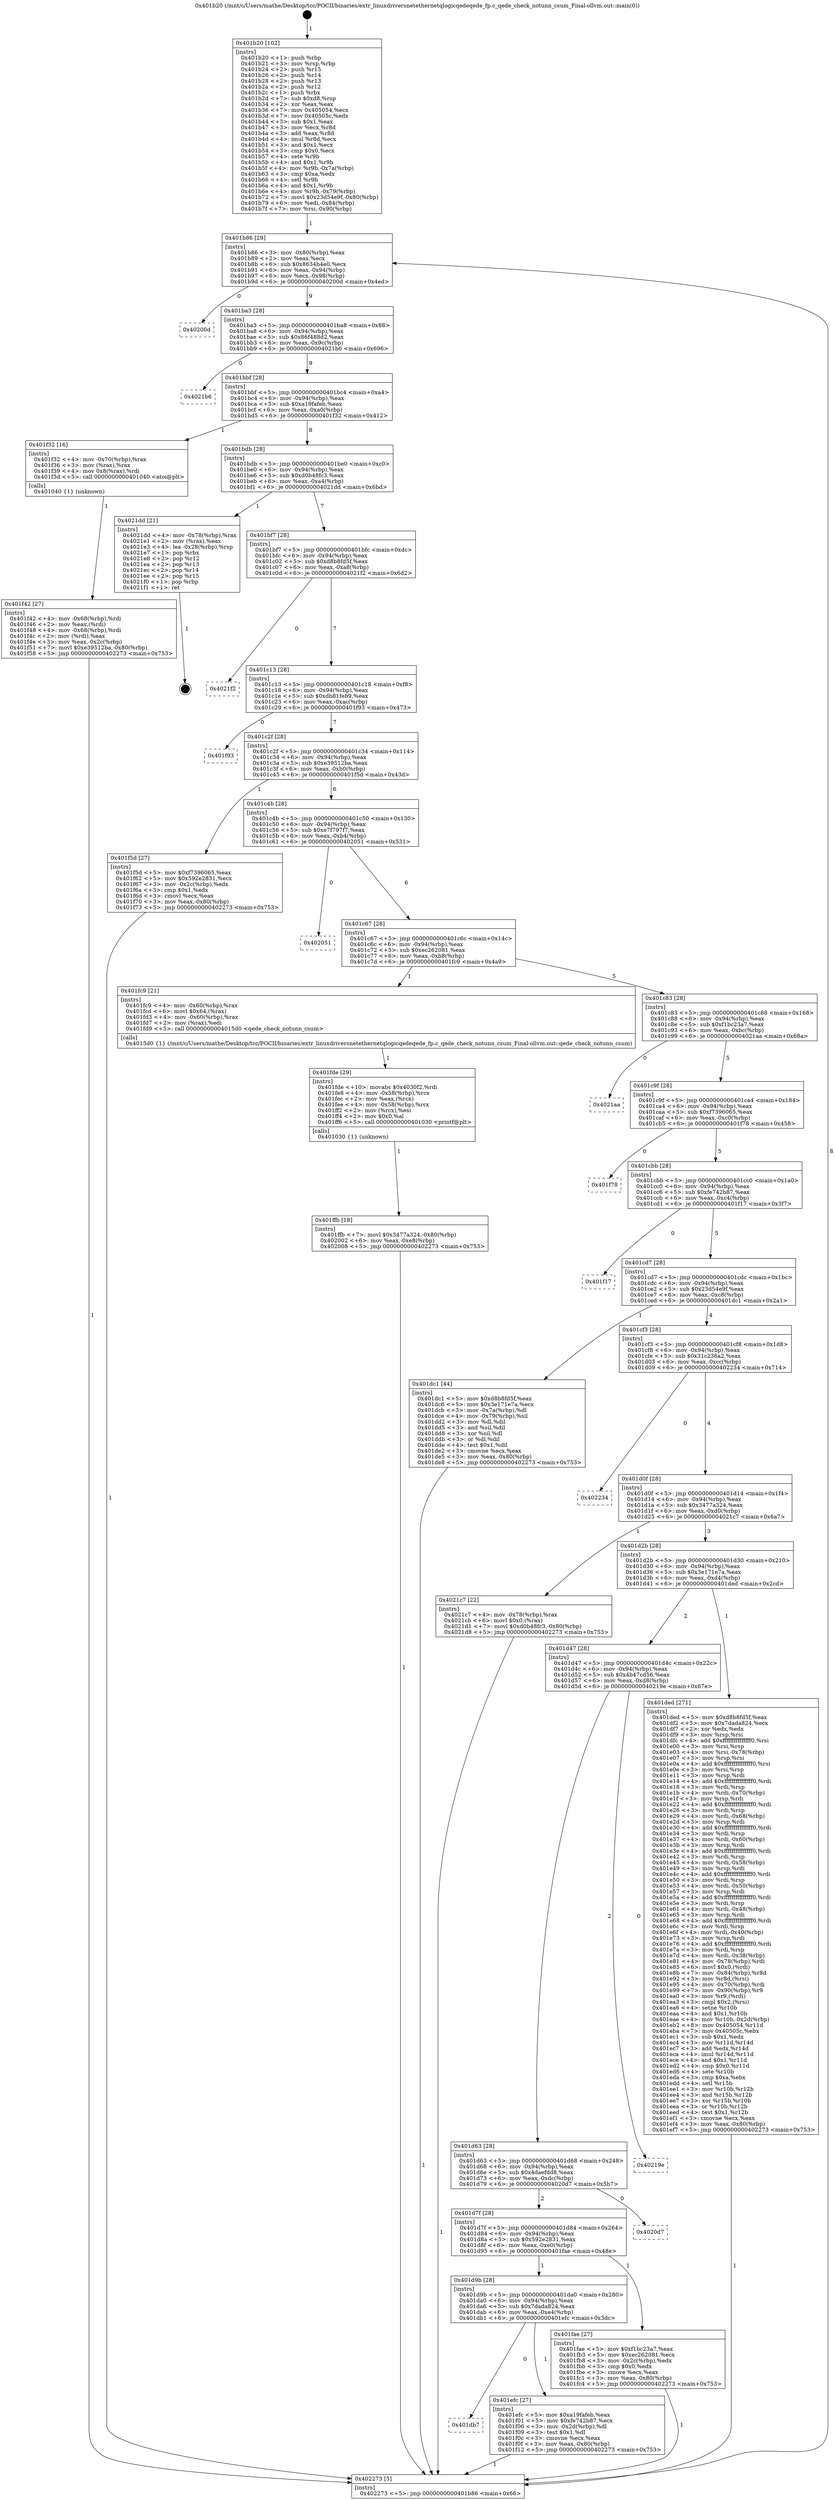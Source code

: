 digraph "0x401b20" {
  label = "0x401b20 (/mnt/c/Users/mathe/Desktop/tcc/POCII/binaries/extr_linuxdriversnetethernetqlogicqedeqede_fp.c_qede_check_notunn_csum_Final-ollvm.out::main(0))"
  labelloc = "t"
  node[shape=record]

  Entry [label="",width=0.3,height=0.3,shape=circle,fillcolor=black,style=filled]
  "0x401b86" [label="{
     0x401b86 [29]\l
     | [instrs]\l
     &nbsp;&nbsp;0x401b86 \<+3\>: mov -0x80(%rbp),%eax\l
     &nbsp;&nbsp;0x401b89 \<+2\>: mov %eax,%ecx\l
     &nbsp;&nbsp;0x401b8b \<+6\>: sub $0x8634b4e0,%ecx\l
     &nbsp;&nbsp;0x401b91 \<+6\>: mov %eax,-0x94(%rbp)\l
     &nbsp;&nbsp;0x401b97 \<+6\>: mov %ecx,-0x98(%rbp)\l
     &nbsp;&nbsp;0x401b9d \<+6\>: je 000000000040200d \<main+0x4ed\>\l
  }"]
  "0x40200d" [label="{
     0x40200d\l
  }", style=dashed]
  "0x401ba3" [label="{
     0x401ba3 [28]\l
     | [instrs]\l
     &nbsp;&nbsp;0x401ba3 \<+5\>: jmp 0000000000401ba8 \<main+0x88\>\l
     &nbsp;&nbsp;0x401ba8 \<+6\>: mov -0x94(%rbp),%eax\l
     &nbsp;&nbsp;0x401bae \<+5\>: sub $0x86f488d2,%eax\l
     &nbsp;&nbsp;0x401bb3 \<+6\>: mov %eax,-0x9c(%rbp)\l
     &nbsp;&nbsp;0x401bb9 \<+6\>: je 00000000004021b6 \<main+0x696\>\l
  }"]
  Exit [label="",width=0.3,height=0.3,shape=circle,fillcolor=black,style=filled,peripheries=2]
  "0x4021b6" [label="{
     0x4021b6\l
  }", style=dashed]
  "0x401bbf" [label="{
     0x401bbf [28]\l
     | [instrs]\l
     &nbsp;&nbsp;0x401bbf \<+5\>: jmp 0000000000401bc4 \<main+0xa4\>\l
     &nbsp;&nbsp;0x401bc4 \<+6\>: mov -0x94(%rbp),%eax\l
     &nbsp;&nbsp;0x401bca \<+5\>: sub $0xa19fafeb,%eax\l
     &nbsp;&nbsp;0x401bcf \<+6\>: mov %eax,-0xa0(%rbp)\l
     &nbsp;&nbsp;0x401bd5 \<+6\>: je 0000000000401f32 \<main+0x412\>\l
  }"]
  "0x401ffb" [label="{
     0x401ffb [18]\l
     | [instrs]\l
     &nbsp;&nbsp;0x401ffb \<+7\>: movl $0x3477a324,-0x80(%rbp)\l
     &nbsp;&nbsp;0x402002 \<+6\>: mov %eax,-0xe8(%rbp)\l
     &nbsp;&nbsp;0x402008 \<+5\>: jmp 0000000000402273 \<main+0x753\>\l
  }"]
  "0x401f32" [label="{
     0x401f32 [16]\l
     | [instrs]\l
     &nbsp;&nbsp;0x401f32 \<+4\>: mov -0x70(%rbp),%rax\l
     &nbsp;&nbsp;0x401f36 \<+3\>: mov (%rax),%rax\l
     &nbsp;&nbsp;0x401f39 \<+4\>: mov 0x8(%rax),%rdi\l
     &nbsp;&nbsp;0x401f3d \<+5\>: call 0000000000401040 \<atoi@plt\>\l
     | [calls]\l
     &nbsp;&nbsp;0x401040 \{1\} (unknown)\l
  }"]
  "0x401bdb" [label="{
     0x401bdb [28]\l
     | [instrs]\l
     &nbsp;&nbsp;0x401bdb \<+5\>: jmp 0000000000401be0 \<main+0xc0\>\l
     &nbsp;&nbsp;0x401be0 \<+6\>: mov -0x94(%rbp),%eax\l
     &nbsp;&nbsp;0x401be6 \<+5\>: sub $0xd0b48fc3,%eax\l
     &nbsp;&nbsp;0x401beb \<+6\>: mov %eax,-0xa4(%rbp)\l
     &nbsp;&nbsp;0x401bf1 \<+6\>: je 00000000004021dd \<main+0x6bd\>\l
  }"]
  "0x401fde" [label="{
     0x401fde [29]\l
     | [instrs]\l
     &nbsp;&nbsp;0x401fde \<+10\>: movabs $0x4030f2,%rdi\l
     &nbsp;&nbsp;0x401fe8 \<+4\>: mov -0x58(%rbp),%rcx\l
     &nbsp;&nbsp;0x401fec \<+2\>: mov %eax,(%rcx)\l
     &nbsp;&nbsp;0x401fee \<+4\>: mov -0x58(%rbp),%rcx\l
     &nbsp;&nbsp;0x401ff2 \<+2\>: mov (%rcx),%esi\l
     &nbsp;&nbsp;0x401ff4 \<+2\>: mov $0x0,%al\l
     &nbsp;&nbsp;0x401ff6 \<+5\>: call 0000000000401030 \<printf@plt\>\l
     | [calls]\l
     &nbsp;&nbsp;0x401030 \{1\} (unknown)\l
  }"]
  "0x4021dd" [label="{
     0x4021dd [21]\l
     | [instrs]\l
     &nbsp;&nbsp;0x4021dd \<+4\>: mov -0x78(%rbp),%rax\l
     &nbsp;&nbsp;0x4021e1 \<+2\>: mov (%rax),%eax\l
     &nbsp;&nbsp;0x4021e3 \<+4\>: lea -0x28(%rbp),%rsp\l
     &nbsp;&nbsp;0x4021e7 \<+1\>: pop %rbx\l
     &nbsp;&nbsp;0x4021e8 \<+2\>: pop %r12\l
     &nbsp;&nbsp;0x4021ea \<+2\>: pop %r13\l
     &nbsp;&nbsp;0x4021ec \<+2\>: pop %r14\l
     &nbsp;&nbsp;0x4021ee \<+2\>: pop %r15\l
     &nbsp;&nbsp;0x4021f0 \<+1\>: pop %rbp\l
     &nbsp;&nbsp;0x4021f1 \<+1\>: ret\l
  }"]
  "0x401bf7" [label="{
     0x401bf7 [28]\l
     | [instrs]\l
     &nbsp;&nbsp;0x401bf7 \<+5\>: jmp 0000000000401bfc \<main+0xdc\>\l
     &nbsp;&nbsp;0x401bfc \<+6\>: mov -0x94(%rbp),%eax\l
     &nbsp;&nbsp;0x401c02 \<+5\>: sub $0xd8b8fd5f,%eax\l
     &nbsp;&nbsp;0x401c07 \<+6\>: mov %eax,-0xa8(%rbp)\l
     &nbsp;&nbsp;0x401c0d \<+6\>: je 00000000004021f2 \<main+0x6d2\>\l
  }"]
  "0x401f42" [label="{
     0x401f42 [27]\l
     | [instrs]\l
     &nbsp;&nbsp;0x401f42 \<+4\>: mov -0x68(%rbp),%rdi\l
     &nbsp;&nbsp;0x401f46 \<+2\>: mov %eax,(%rdi)\l
     &nbsp;&nbsp;0x401f48 \<+4\>: mov -0x68(%rbp),%rdi\l
     &nbsp;&nbsp;0x401f4c \<+2\>: mov (%rdi),%eax\l
     &nbsp;&nbsp;0x401f4e \<+3\>: mov %eax,-0x2c(%rbp)\l
     &nbsp;&nbsp;0x401f51 \<+7\>: movl $0xe39512ba,-0x80(%rbp)\l
     &nbsp;&nbsp;0x401f58 \<+5\>: jmp 0000000000402273 \<main+0x753\>\l
  }"]
  "0x4021f2" [label="{
     0x4021f2\l
  }", style=dashed]
  "0x401c13" [label="{
     0x401c13 [28]\l
     | [instrs]\l
     &nbsp;&nbsp;0x401c13 \<+5\>: jmp 0000000000401c18 \<main+0xf8\>\l
     &nbsp;&nbsp;0x401c18 \<+6\>: mov -0x94(%rbp),%eax\l
     &nbsp;&nbsp;0x401c1e \<+5\>: sub $0xdb81feb9,%eax\l
     &nbsp;&nbsp;0x401c23 \<+6\>: mov %eax,-0xac(%rbp)\l
     &nbsp;&nbsp;0x401c29 \<+6\>: je 0000000000401f93 \<main+0x473\>\l
  }"]
  "0x401db7" [label="{
     0x401db7\l
  }", style=dashed]
  "0x401f93" [label="{
     0x401f93\l
  }", style=dashed]
  "0x401c2f" [label="{
     0x401c2f [28]\l
     | [instrs]\l
     &nbsp;&nbsp;0x401c2f \<+5\>: jmp 0000000000401c34 \<main+0x114\>\l
     &nbsp;&nbsp;0x401c34 \<+6\>: mov -0x94(%rbp),%eax\l
     &nbsp;&nbsp;0x401c3a \<+5\>: sub $0xe39512ba,%eax\l
     &nbsp;&nbsp;0x401c3f \<+6\>: mov %eax,-0xb0(%rbp)\l
     &nbsp;&nbsp;0x401c45 \<+6\>: je 0000000000401f5d \<main+0x43d\>\l
  }"]
  "0x401efc" [label="{
     0x401efc [27]\l
     | [instrs]\l
     &nbsp;&nbsp;0x401efc \<+5\>: mov $0xa19fafeb,%eax\l
     &nbsp;&nbsp;0x401f01 \<+5\>: mov $0xfe742b87,%ecx\l
     &nbsp;&nbsp;0x401f06 \<+3\>: mov -0x2d(%rbp),%dl\l
     &nbsp;&nbsp;0x401f09 \<+3\>: test $0x1,%dl\l
     &nbsp;&nbsp;0x401f0c \<+3\>: cmovne %ecx,%eax\l
     &nbsp;&nbsp;0x401f0f \<+3\>: mov %eax,-0x80(%rbp)\l
     &nbsp;&nbsp;0x401f12 \<+5\>: jmp 0000000000402273 \<main+0x753\>\l
  }"]
  "0x401f5d" [label="{
     0x401f5d [27]\l
     | [instrs]\l
     &nbsp;&nbsp;0x401f5d \<+5\>: mov $0xf7396065,%eax\l
     &nbsp;&nbsp;0x401f62 \<+5\>: mov $0x592e2831,%ecx\l
     &nbsp;&nbsp;0x401f67 \<+3\>: mov -0x2c(%rbp),%edx\l
     &nbsp;&nbsp;0x401f6a \<+3\>: cmp $0x1,%edx\l
     &nbsp;&nbsp;0x401f6d \<+3\>: cmovl %ecx,%eax\l
     &nbsp;&nbsp;0x401f70 \<+3\>: mov %eax,-0x80(%rbp)\l
     &nbsp;&nbsp;0x401f73 \<+5\>: jmp 0000000000402273 \<main+0x753\>\l
  }"]
  "0x401c4b" [label="{
     0x401c4b [28]\l
     | [instrs]\l
     &nbsp;&nbsp;0x401c4b \<+5\>: jmp 0000000000401c50 \<main+0x130\>\l
     &nbsp;&nbsp;0x401c50 \<+6\>: mov -0x94(%rbp),%eax\l
     &nbsp;&nbsp;0x401c56 \<+5\>: sub $0xe7f797f7,%eax\l
     &nbsp;&nbsp;0x401c5b \<+6\>: mov %eax,-0xb4(%rbp)\l
     &nbsp;&nbsp;0x401c61 \<+6\>: je 0000000000402051 \<main+0x531\>\l
  }"]
  "0x401d9b" [label="{
     0x401d9b [28]\l
     | [instrs]\l
     &nbsp;&nbsp;0x401d9b \<+5\>: jmp 0000000000401da0 \<main+0x280\>\l
     &nbsp;&nbsp;0x401da0 \<+6\>: mov -0x94(%rbp),%eax\l
     &nbsp;&nbsp;0x401da6 \<+5\>: sub $0x7dada824,%eax\l
     &nbsp;&nbsp;0x401dab \<+6\>: mov %eax,-0xe4(%rbp)\l
     &nbsp;&nbsp;0x401db1 \<+6\>: je 0000000000401efc \<main+0x3dc\>\l
  }"]
  "0x402051" [label="{
     0x402051\l
  }", style=dashed]
  "0x401c67" [label="{
     0x401c67 [28]\l
     | [instrs]\l
     &nbsp;&nbsp;0x401c67 \<+5\>: jmp 0000000000401c6c \<main+0x14c\>\l
     &nbsp;&nbsp;0x401c6c \<+6\>: mov -0x94(%rbp),%eax\l
     &nbsp;&nbsp;0x401c72 \<+5\>: sub $0xec262081,%eax\l
     &nbsp;&nbsp;0x401c77 \<+6\>: mov %eax,-0xb8(%rbp)\l
     &nbsp;&nbsp;0x401c7d \<+6\>: je 0000000000401fc9 \<main+0x4a9\>\l
  }"]
  "0x401fae" [label="{
     0x401fae [27]\l
     | [instrs]\l
     &nbsp;&nbsp;0x401fae \<+5\>: mov $0xf1bc23a7,%eax\l
     &nbsp;&nbsp;0x401fb3 \<+5\>: mov $0xec262081,%ecx\l
     &nbsp;&nbsp;0x401fb8 \<+3\>: mov -0x2c(%rbp),%edx\l
     &nbsp;&nbsp;0x401fbb \<+3\>: cmp $0x0,%edx\l
     &nbsp;&nbsp;0x401fbe \<+3\>: cmove %ecx,%eax\l
     &nbsp;&nbsp;0x401fc1 \<+3\>: mov %eax,-0x80(%rbp)\l
     &nbsp;&nbsp;0x401fc4 \<+5\>: jmp 0000000000402273 \<main+0x753\>\l
  }"]
  "0x401fc9" [label="{
     0x401fc9 [21]\l
     | [instrs]\l
     &nbsp;&nbsp;0x401fc9 \<+4\>: mov -0x60(%rbp),%rax\l
     &nbsp;&nbsp;0x401fcd \<+6\>: movl $0x64,(%rax)\l
     &nbsp;&nbsp;0x401fd3 \<+4\>: mov -0x60(%rbp),%rax\l
     &nbsp;&nbsp;0x401fd7 \<+2\>: mov (%rax),%edi\l
     &nbsp;&nbsp;0x401fd9 \<+5\>: call 00000000004015d0 \<qede_check_notunn_csum\>\l
     | [calls]\l
     &nbsp;&nbsp;0x4015d0 \{1\} (/mnt/c/Users/mathe/Desktop/tcc/POCII/binaries/extr_linuxdriversnetethernetqlogicqedeqede_fp.c_qede_check_notunn_csum_Final-ollvm.out::qede_check_notunn_csum)\l
  }"]
  "0x401c83" [label="{
     0x401c83 [28]\l
     | [instrs]\l
     &nbsp;&nbsp;0x401c83 \<+5\>: jmp 0000000000401c88 \<main+0x168\>\l
     &nbsp;&nbsp;0x401c88 \<+6\>: mov -0x94(%rbp),%eax\l
     &nbsp;&nbsp;0x401c8e \<+5\>: sub $0xf1bc23a7,%eax\l
     &nbsp;&nbsp;0x401c93 \<+6\>: mov %eax,-0xbc(%rbp)\l
     &nbsp;&nbsp;0x401c99 \<+6\>: je 00000000004021aa \<main+0x68a\>\l
  }"]
  "0x401d7f" [label="{
     0x401d7f [28]\l
     | [instrs]\l
     &nbsp;&nbsp;0x401d7f \<+5\>: jmp 0000000000401d84 \<main+0x264\>\l
     &nbsp;&nbsp;0x401d84 \<+6\>: mov -0x94(%rbp),%eax\l
     &nbsp;&nbsp;0x401d8a \<+5\>: sub $0x592e2831,%eax\l
     &nbsp;&nbsp;0x401d8f \<+6\>: mov %eax,-0xe0(%rbp)\l
     &nbsp;&nbsp;0x401d95 \<+6\>: je 0000000000401fae \<main+0x48e\>\l
  }"]
  "0x4021aa" [label="{
     0x4021aa\l
  }", style=dashed]
  "0x401c9f" [label="{
     0x401c9f [28]\l
     | [instrs]\l
     &nbsp;&nbsp;0x401c9f \<+5\>: jmp 0000000000401ca4 \<main+0x184\>\l
     &nbsp;&nbsp;0x401ca4 \<+6\>: mov -0x94(%rbp),%eax\l
     &nbsp;&nbsp;0x401caa \<+5\>: sub $0xf7396065,%eax\l
     &nbsp;&nbsp;0x401caf \<+6\>: mov %eax,-0xc0(%rbp)\l
     &nbsp;&nbsp;0x401cb5 \<+6\>: je 0000000000401f78 \<main+0x458\>\l
  }"]
  "0x4020d7" [label="{
     0x4020d7\l
  }", style=dashed]
  "0x401f78" [label="{
     0x401f78\l
  }", style=dashed]
  "0x401cbb" [label="{
     0x401cbb [28]\l
     | [instrs]\l
     &nbsp;&nbsp;0x401cbb \<+5\>: jmp 0000000000401cc0 \<main+0x1a0\>\l
     &nbsp;&nbsp;0x401cc0 \<+6\>: mov -0x94(%rbp),%eax\l
     &nbsp;&nbsp;0x401cc6 \<+5\>: sub $0xfe742b87,%eax\l
     &nbsp;&nbsp;0x401ccb \<+6\>: mov %eax,-0xc4(%rbp)\l
     &nbsp;&nbsp;0x401cd1 \<+6\>: je 0000000000401f17 \<main+0x3f7\>\l
  }"]
  "0x401d63" [label="{
     0x401d63 [28]\l
     | [instrs]\l
     &nbsp;&nbsp;0x401d63 \<+5\>: jmp 0000000000401d68 \<main+0x248\>\l
     &nbsp;&nbsp;0x401d68 \<+6\>: mov -0x94(%rbp),%eax\l
     &nbsp;&nbsp;0x401d6e \<+5\>: sub $0x4daefdd8,%eax\l
     &nbsp;&nbsp;0x401d73 \<+6\>: mov %eax,-0xdc(%rbp)\l
     &nbsp;&nbsp;0x401d79 \<+6\>: je 00000000004020d7 \<main+0x5b7\>\l
  }"]
  "0x401f17" [label="{
     0x401f17\l
  }", style=dashed]
  "0x401cd7" [label="{
     0x401cd7 [28]\l
     | [instrs]\l
     &nbsp;&nbsp;0x401cd7 \<+5\>: jmp 0000000000401cdc \<main+0x1bc\>\l
     &nbsp;&nbsp;0x401cdc \<+6\>: mov -0x94(%rbp),%eax\l
     &nbsp;&nbsp;0x401ce2 \<+5\>: sub $0x23d54e9f,%eax\l
     &nbsp;&nbsp;0x401ce7 \<+6\>: mov %eax,-0xc8(%rbp)\l
     &nbsp;&nbsp;0x401ced \<+6\>: je 0000000000401dc1 \<main+0x2a1\>\l
  }"]
  "0x40219e" [label="{
     0x40219e\l
  }", style=dashed]
  "0x401dc1" [label="{
     0x401dc1 [44]\l
     | [instrs]\l
     &nbsp;&nbsp;0x401dc1 \<+5\>: mov $0xd8b8fd5f,%eax\l
     &nbsp;&nbsp;0x401dc6 \<+5\>: mov $0x3e171e7a,%ecx\l
     &nbsp;&nbsp;0x401dcb \<+3\>: mov -0x7a(%rbp),%dl\l
     &nbsp;&nbsp;0x401dce \<+4\>: mov -0x79(%rbp),%sil\l
     &nbsp;&nbsp;0x401dd2 \<+3\>: mov %dl,%dil\l
     &nbsp;&nbsp;0x401dd5 \<+3\>: and %sil,%dil\l
     &nbsp;&nbsp;0x401dd8 \<+3\>: xor %sil,%dl\l
     &nbsp;&nbsp;0x401ddb \<+3\>: or %dl,%dil\l
     &nbsp;&nbsp;0x401dde \<+4\>: test $0x1,%dil\l
     &nbsp;&nbsp;0x401de2 \<+3\>: cmovne %ecx,%eax\l
     &nbsp;&nbsp;0x401de5 \<+3\>: mov %eax,-0x80(%rbp)\l
     &nbsp;&nbsp;0x401de8 \<+5\>: jmp 0000000000402273 \<main+0x753\>\l
  }"]
  "0x401cf3" [label="{
     0x401cf3 [28]\l
     | [instrs]\l
     &nbsp;&nbsp;0x401cf3 \<+5\>: jmp 0000000000401cf8 \<main+0x1d8\>\l
     &nbsp;&nbsp;0x401cf8 \<+6\>: mov -0x94(%rbp),%eax\l
     &nbsp;&nbsp;0x401cfe \<+5\>: sub $0x31c236a2,%eax\l
     &nbsp;&nbsp;0x401d03 \<+6\>: mov %eax,-0xcc(%rbp)\l
     &nbsp;&nbsp;0x401d09 \<+6\>: je 0000000000402234 \<main+0x714\>\l
  }"]
  "0x402273" [label="{
     0x402273 [5]\l
     | [instrs]\l
     &nbsp;&nbsp;0x402273 \<+5\>: jmp 0000000000401b86 \<main+0x66\>\l
  }"]
  "0x401b20" [label="{
     0x401b20 [102]\l
     | [instrs]\l
     &nbsp;&nbsp;0x401b20 \<+1\>: push %rbp\l
     &nbsp;&nbsp;0x401b21 \<+3\>: mov %rsp,%rbp\l
     &nbsp;&nbsp;0x401b24 \<+2\>: push %r15\l
     &nbsp;&nbsp;0x401b26 \<+2\>: push %r14\l
     &nbsp;&nbsp;0x401b28 \<+2\>: push %r13\l
     &nbsp;&nbsp;0x401b2a \<+2\>: push %r12\l
     &nbsp;&nbsp;0x401b2c \<+1\>: push %rbx\l
     &nbsp;&nbsp;0x401b2d \<+7\>: sub $0xd8,%rsp\l
     &nbsp;&nbsp;0x401b34 \<+2\>: xor %eax,%eax\l
     &nbsp;&nbsp;0x401b36 \<+7\>: mov 0x405054,%ecx\l
     &nbsp;&nbsp;0x401b3d \<+7\>: mov 0x40505c,%edx\l
     &nbsp;&nbsp;0x401b44 \<+3\>: sub $0x1,%eax\l
     &nbsp;&nbsp;0x401b47 \<+3\>: mov %ecx,%r8d\l
     &nbsp;&nbsp;0x401b4a \<+3\>: add %eax,%r8d\l
     &nbsp;&nbsp;0x401b4d \<+4\>: imul %r8d,%ecx\l
     &nbsp;&nbsp;0x401b51 \<+3\>: and $0x1,%ecx\l
     &nbsp;&nbsp;0x401b54 \<+3\>: cmp $0x0,%ecx\l
     &nbsp;&nbsp;0x401b57 \<+4\>: sete %r9b\l
     &nbsp;&nbsp;0x401b5b \<+4\>: and $0x1,%r9b\l
     &nbsp;&nbsp;0x401b5f \<+4\>: mov %r9b,-0x7a(%rbp)\l
     &nbsp;&nbsp;0x401b63 \<+3\>: cmp $0xa,%edx\l
     &nbsp;&nbsp;0x401b66 \<+4\>: setl %r9b\l
     &nbsp;&nbsp;0x401b6a \<+4\>: and $0x1,%r9b\l
     &nbsp;&nbsp;0x401b6e \<+4\>: mov %r9b,-0x79(%rbp)\l
     &nbsp;&nbsp;0x401b72 \<+7\>: movl $0x23d54e9f,-0x80(%rbp)\l
     &nbsp;&nbsp;0x401b79 \<+6\>: mov %edi,-0x84(%rbp)\l
     &nbsp;&nbsp;0x401b7f \<+7\>: mov %rsi,-0x90(%rbp)\l
  }"]
  "0x401d47" [label="{
     0x401d47 [28]\l
     | [instrs]\l
     &nbsp;&nbsp;0x401d47 \<+5\>: jmp 0000000000401d4c \<main+0x22c\>\l
     &nbsp;&nbsp;0x401d4c \<+6\>: mov -0x94(%rbp),%eax\l
     &nbsp;&nbsp;0x401d52 \<+5\>: sub $0x4b47cd56,%eax\l
     &nbsp;&nbsp;0x401d57 \<+6\>: mov %eax,-0xd8(%rbp)\l
     &nbsp;&nbsp;0x401d5d \<+6\>: je 000000000040219e \<main+0x67e\>\l
  }"]
  "0x402234" [label="{
     0x402234\l
  }", style=dashed]
  "0x401d0f" [label="{
     0x401d0f [28]\l
     | [instrs]\l
     &nbsp;&nbsp;0x401d0f \<+5\>: jmp 0000000000401d14 \<main+0x1f4\>\l
     &nbsp;&nbsp;0x401d14 \<+6\>: mov -0x94(%rbp),%eax\l
     &nbsp;&nbsp;0x401d1a \<+5\>: sub $0x3477a324,%eax\l
     &nbsp;&nbsp;0x401d1f \<+6\>: mov %eax,-0xd0(%rbp)\l
     &nbsp;&nbsp;0x401d25 \<+6\>: je 00000000004021c7 \<main+0x6a7\>\l
  }"]
  "0x401ded" [label="{
     0x401ded [271]\l
     | [instrs]\l
     &nbsp;&nbsp;0x401ded \<+5\>: mov $0xd8b8fd5f,%eax\l
     &nbsp;&nbsp;0x401df2 \<+5\>: mov $0x7dada824,%ecx\l
     &nbsp;&nbsp;0x401df7 \<+2\>: xor %edx,%edx\l
     &nbsp;&nbsp;0x401df9 \<+3\>: mov %rsp,%rsi\l
     &nbsp;&nbsp;0x401dfc \<+4\>: add $0xfffffffffffffff0,%rsi\l
     &nbsp;&nbsp;0x401e00 \<+3\>: mov %rsi,%rsp\l
     &nbsp;&nbsp;0x401e03 \<+4\>: mov %rsi,-0x78(%rbp)\l
     &nbsp;&nbsp;0x401e07 \<+3\>: mov %rsp,%rsi\l
     &nbsp;&nbsp;0x401e0a \<+4\>: add $0xfffffffffffffff0,%rsi\l
     &nbsp;&nbsp;0x401e0e \<+3\>: mov %rsi,%rsp\l
     &nbsp;&nbsp;0x401e11 \<+3\>: mov %rsp,%rdi\l
     &nbsp;&nbsp;0x401e14 \<+4\>: add $0xfffffffffffffff0,%rdi\l
     &nbsp;&nbsp;0x401e18 \<+3\>: mov %rdi,%rsp\l
     &nbsp;&nbsp;0x401e1b \<+4\>: mov %rdi,-0x70(%rbp)\l
     &nbsp;&nbsp;0x401e1f \<+3\>: mov %rsp,%rdi\l
     &nbsp;&nbsp;0x401e22 \<+4\>: add $0xfffffffffffffff0,%rdi\l
     &nbsp;&nbsp;0x401e26 \<+3\>: mov %rdi,%rsp\l
     &nbsp;&nbsp;0x401e29 \<+4\>: mov %rdi,-0x68(%rbp)\l
     &nbsp;&nbsp;0x401e2d \<+3\>: mov %rsp,%rdi\l
     &nbsp;&nbsp;0x401e30 \<+4\>: add $0xfffffffffffffff0,%rdi\l
     &nbsp;&nbsp;0x401e34 \<+3\>: mov %rdi,%rsp\l
     &nbsp;&nbsp;0x401e37 \<+4\>: mov %rdi,-0x60(%rbp)\l
     &nbsp;&nbsp;0x401e3b \<+3\>: mov %rsp,%rdi\l
     &nbsp;&nbsp;0x401e3e \<+4\>: add $0xfffffffffffffff0,%rdi\l
     &nbsp;&nbsp;0x401e42 \<+3\>: mov %rdi,%rsp\l
     &nbsp;&nbsp;0x401e45 \<+4\>: mov %rdi,-0x58(%rbp)\l
     &nbsp;&nbsp;0x401e49 \<+3\>: mov %rsp,%rdi\l
     &nbsp;&nbsp;0x401e4c \<+4\>: add $0xfffffffffffffff0,%rdi\l
     &nbsp;&nbsp;0x401e50 \<+3\>: mov %rdi,%rsp\l
     &nbsp;&nbsp;0x401e53 \<+4\>: mov %rdi,-0x50(%rbp)\l
     &nbsp;&nbsp;0x401e57 \<+3\>: mov %rsp,%rdi\l
     &nbsp;&nbsp;0x401e5a \<+4\>: add $0xfffffffffffffff0,%rdi\l
     &nbsp;&nbsp;0x401e5e \<+3\>: mov %rdi,%rsp\l
     &nbsp;&nbsp;0x401e61 \<+4\>: mov %rdi,-0x48(%rbp)\l
     &nbsp;&nbsp;0x401e65 \<+3\>: mov %rsp,%rdi\l
     &nbsp;&nbsp;0x401e68 \<+4\>: add $0xfffffffffffffff0,%rdi\l
     &nbsp;&nbsp;0x401e6c \<+3\>: mov %rdi,%rsp\l
     &nbsp;&nbsp;0x401e6f \<+4\>: mov %rdi,-0x40(%rbp)\l
     &nbsp;&nbsp;0x401e73 \<+3\>: mov %rsp,%rdi\l
     &nbsp;&nbsp;0x401e76 \<+4\>: add $0xfffffffffffffff0,%rdi\l
     &nbsp;&nbsp;0x401e7a \<+3\>: mov %rdi,%rsp\l
     &nbsp;&nbsp;0x401e7d \<+4\>: mov %rdi,-0x38(%rbp)\l
     &nbsp;&nbsp;0x401e81 \<+4\>: mov -0x78(%rbp),%rdi\l
     &nbsp;&nbsp;0x401e85 \<+6\>: movl $0x0,(%rdi)\l
     &nbsp;&nbsp;0x401e8b \<+7\>: mov -0x84(%rbp),%r8d\l
     &nbsp;&nbsp;0x401e92 \<+3\>: mov %r8d,(%rsi)\l
     &nbsp;&nbsp;0x401e95 \<+4\>: mov -0x70(%rbp),%rdi\l
     &nbsp;&nbsp;0x401e99 \<+7\>: mov -0x90(%rbp),%r9\l
     &nbsp;&nbsp;0x401ea0 \<+3\>: mov %r9,(%rdi)\l
     &nbsp;&nbsp;0x401ea3 \<+3\>: cmpl $0x2,(%rsi)\l
     &nbsp;&nbsp;0x401ea6 \<+4\>: setne %r10b\l
     &nbsp;&nbsp;0x401eaa \<+4\>: and $0x1,%r10b\l
     &nbsp;&nbsp;0x401eae \<+4\>: mov %r10b,-0x2d(%rbp)\l
     &nbsp;&nbsp;0x401eb2 \<+8\>: mov 0x405054,%r11d\l
     &nbsp;&nbsp;0x401eba \<+7\>: mov 0x40505c,%ebx\l
     &nbsp;&nbsp;0x401ec1 \<+3\>: sub $0x1,%edx\l
     &nbsp;&nbsp;0x401ec4 \<+3\>: mov %r11d,%r14d\l
     &nbsp;&nbsp;0x401ec7 \<+3\>: add %edx,%r14d\l
     &nbsp;&nbsp;0x401eca \<+4\>: imul %r14d,%r11d\l
     &nbsp;&nbsp;0x401ece \<+4\>: and $0x1,%r11d\l
     &nbsp;&nbsp;0x401ed2 \<+4\>: cmp $0x0,%r11d\l
     &nbsp;&nbsp;0x401ed6 \<+4\>: sete %r10b\l
     &nbsp;&nbsp;0x401eda \<+3\>: cmp $0xa,%ebx\l
     &nbsp;&nbsp;0x401edd \<+4\>: setl %r15b\l
     &nbsp;&nbsp;0x401ee1 \<+3\>: mov %r10b,%r12b\l
     &nbsp;&nbsp;0x401ee4 \<+3\>: and %r15b,%r12b\l
     &nbsp;&nbsp;0x401ee7 \<+3\>: xor %r15b,%r10b\l
     &nbsp;&nbsp;0x401eea \<+3\>: or %r10b,%r12b\l
     &nbsp;&nbsp;0x401eed \<+4\>: test $0x1,%r12b\l
     &nbsp;&nbsp;0x401ef1 \<+3\>: cmovne %ecx,%eax\l
     &nbsp;&nbsp;0x401ef4 \<+3\>: mov %eax,-0x80(%rbp)\l
     &nbsp;&nbsp;0x401ef7 \<+5\>: jmp 0000000000402273 \<main+0x753\>\l
  }"]
  "0x4021c7" [label="{
     0x4021c7 [22]\l
     | [instrs]\l
     &nbsp;&nbsp;0x4021c7 \<+4\>: mov -0x78(%rbp),%rax\l
     &nbsp;&nbsp;0x4021cb \<+6\>: movl $0x0,(%rax)\l
     &nbsp;&nbsp;0x4021d1 \<+7\>: movl $0xd0b48fc3,-0x80(%rbp)\l
     &nbsp;&nbsp;0x4021d8 \<+5\>: jmp 0000000000402273 \<main+0x753\>\l
  }"]
  "0x401d2b" [label="{
     0x401d2b [28]\l
     | [instrs]\l
     &nbsp;&nbsp;0x401d2b \<+5\>: jmp 0000000000401d30 \<main+0x210\>\l
     &nbsp;&nbsp;0x401d30 \<+6\>: mov -0x94(%rbp),%eax\l
     &nbsp;&nbsp;0x401d36 \<+5\>: sub $0x3e171e7a,%eax\l
     &nbsp;&nbsp;0x401d3b \<+6\>: mov %eax,-0xd4(%rbp)\l
     &nbsp;&nbsp;0x401d41 \<+6\>: je 0000000000401ded \<main+0x2cd\>\l
  }"]
  Entry -> "0x401b20" [label=" 1"]
  "0x401b86" -> "0x40200d" [label=" 0"]
  "0x401b86" -> "0x401ba3" [label=" 9"]
  "0x4021dd" -> Exit [label=" 1"]
  "0x401ba3" -> "0x4021b6" [label=" 0"]
  "0x401ba3" -> "0x401bbf" [label=" 9"]
  "0x4021c7" -> "0x402273" [label=" 1"]
  "0x401bbf" -> "0x401f32" [label=" 1"]
  "0x401bbf" -> "0x401bdb" [label=" 8"]
  "0x401ffb" -> "0x402273" [label=" 1"]
  "0x401bdb" -> "0x4021dd" [label=" 1"]
  "0x401bdb" -> "0x401bf7" [label=" 7"]
  "0x401fde" -> "0x401ffb" [label=" 1"]
  "0x401bf7" -> "0x4021f2" [label=" 0"]
  "0x401bf7" -> "0x401c13" [label=" 7"]
  "0x401fc9" -> "0x401fde" [label=" 1"]
  "0x401c13" -> "0x401f93" [label=" 0"]
  "0x401c13" -> "0x401c2f" [label=" 7"]
  "0x401fae" -> "0x402273" [label=" 1"]
  "0x401c2f" -> "0x401f5d" [label=" 1"]
  "0x401c2f" -> "0x401c4b" [label=" 6"]
  "0x401f5d" -> "0x402273" [label=" 1"]
  "0x401c4b" -> "0x402051" [label=" 0"]
  "0x401c4b" -> "0x401c67" [label=" 6"]
  "0x401f32" -> "0x401f42" [label=" 1"]
  "0x401c67" -> "0x401fc9" [label=" 1"]
  "0x401c67" -> "0x401c83" [label=" 5"]
  "0x401efc" -> "0x402273" [label=" 1"]
  "0x401c83" -> "0x4021aa" [label=" 0"]
  "0x401c83" -> "0x401c9f" [label=" 5"]
  "0x401d9b" -> "0x401efc" [label=" 1"]
  "0x401c9f" -> "0x401f78" [label=" 0"]
  "0x401c9f" -> "0x401cbb" [label=" 5"]
  "0x401f42" -> "0x402273" [label=" 1"]
  "0x401cbb" -> "0x401f17" [label=" 0"]
  "0x401cbb" -> "0x401cd7" [label=" 5"]
  "0x401d7f" -> "0x401fae" [label=" 1"]
  "0x401cd7" -> "0x401dc1" [label=" 1"]
  "0x401cd7" -> "0x401cf3" [label=" 4"]
  "0x401dc1" -> "0x402273" [label=" 1"]
  "0x401b20" -> "0x401b86" [label=" 1"]
  "0x402273" -> "0x401b86" [label=" 8"]
  "0x401d9b" -> "0x401db7" [label=" 0"]
  "0x401cf3" -> "0x402234" [label=" 0"]
  "0x401cf3" -> "0x401d0f" [label=" 4"]
  "0x401d7f" -> "0x401d9b" [label=" 1"]
  "0x401d0f" -> "0x4021c7" [label=" 1"]
  "0x401d0f" -> "0x401d2b" [label=" 3"]
  "0x401d47" -> "0x401d63" [label=" 2"]
  "0x401d2b" -> "0x401ded" [label=" 1"]
  "0x401d2b" -> "0x401d47" [label=" 2"]
  "0x401d63" -> "0x4020d7" [label=" 0"]
  "0x401ded" -> "0x402273" [label=" 1"]
  "0x401d63" -> "0x401d7f" [label=" 2"]
  "0x401d47" -> "0x40219e" [label=" 0"]
}
